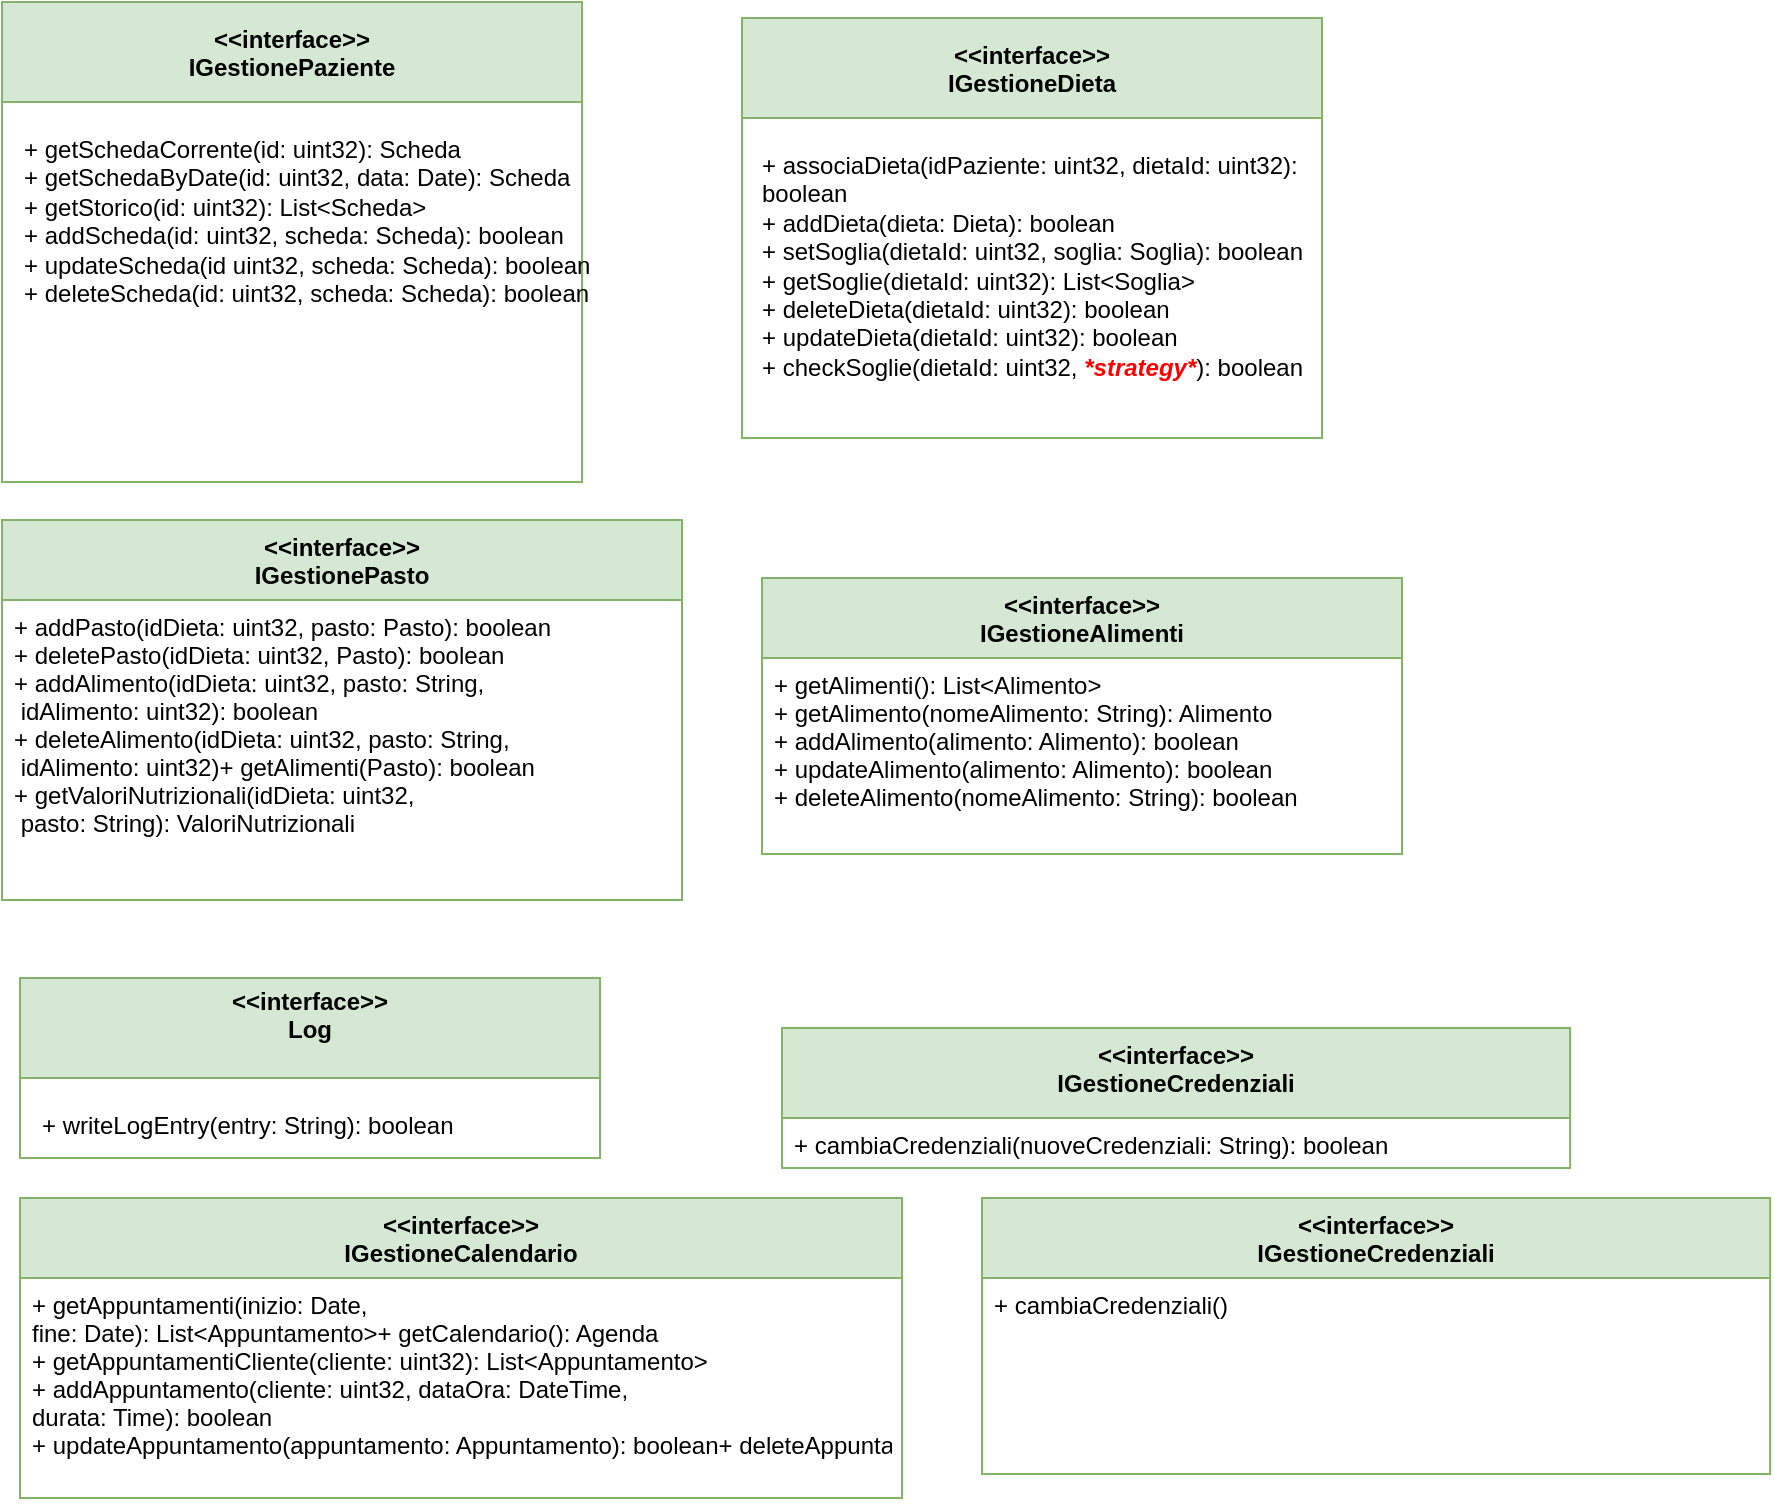 <mxfile version="18.0.7" type="device"><diagram name="Page-1" id="b5b7bab2-c9e2-2cf4-8b2a-24fd1a2a6d21"><mxGraphModel dx="1568" dy="863" grid="1" gridSize="10" guides="1" tooltips="1" connect="1" arrows="1" fold="1" page="1" pageScale="1" pageWidth="827" pageHeight="1169" background="none" math="0" shadow="0"><root><mxCell id="0"/><mxCell id="1" parent="0"/><mxCell id="Z8OVDwsl3y7lkO2g8T3F-1" value="&lt;&lt;interface&gt;&gt;&#xA;IGestionePaziente" style="swimlane;startSize=50;fillColor=#d5e8d4;strokeColor=#82b366;" vertex="1" parent="1"><mxGeometry x="70" y="72" width="290" height="240" as="geometry"/></mxCell><mxCell id="Z8OVDwsl3y7lkO2g8T3F-4" value="&lt;div&gt;+ getSchedaCorrente(id: uint32): Scheda&lt;br&gt;&lt;/div&gt;&lt;div&gt;+ getSchedaByDate(id: uint32, data: Date): Scheda&lt;br&gt;&lt;/div&gt;&lt;div&gt;+ getStorico(id: uint32): List&amp;lt;Scheda&amp;gt;&lt;br&gt;+ addScheda(id: uint32, scheda: Scheda): boolean&lt;br&gt;+ updateScheda(id uint32, scheda: Scheda): boolean&lt;br&gt;+ deleteScheda(id: uint32, scheda: Scheda): boolean&lt;br&gt;&lt;/div&gt;&lt;div&gt;&lt;br&gt;&lt;/div&gt;" style="text;whiteSpace=wrap;html=1;" vertex="1" parent="Z8OVDwsl3y7lkO2g8T3F-1"><mxGeometry x="9" y="60" width="290" height="30" as="geometry"/></mxCell><mxCell id="Z8OVDwsl3y7lkO2g8T3F-5" value="&lt;&lt;interface&gt;&gt;&#xA;IGestioneDieta" style="swimlane;startSize=50;fillColor=#d5e8d4;strokeColor=#82b366;" vertex="1" parent="1"><mxGeometry x="440" y="80" width="290" height="210" as="geometry"/></mxCell><mxCell id="Z8OVDwsl3y7lkO2g8T3F-6" value="+ associaDieta(idPaziente: uint32, dietaId: uint32): boolean&lt;br&gt;+ addDieta(dieta: Dieta): boolean&lt;br&gt;+ setSoglia(dietaId: uint32, soglia: Soglia): boolean&lt;br&gt;+ getSoglie(dietaId: uint32): List&amp;lt;Soglia&amp;gt;&lt;br&gt;+ deleteDieta(dietaId: uint32): boolean&lt;br&gt;+ updateDieta(dietaId: uint32): boolean&lt;br&gt;+ checkSoglie(dietaId: uint32, &lt;font color=&quot;#FF0000&quot;&gt;&lt;i&gt;&lt;b&gt;*strategy*&lt;/b&gt;&lt;/i&gt;&lt;/font&gt;): boolean&lt;br&gt;&lt;div&gt;&lt;br&gt;&lt;/div&gt;" style="text;whiteSpace=wrap;html=1;" vertex="1" parent="Z8OVDwsl3y7lkO2g8T3F-5"><mxGeometry x="8" y="60" width="290" height="30" as="geometry"/></mxCell><mxCell id="Z8OVDwsl3y7lkO2g8T3F-7" value="&lt;&lt;interface&gt;&gt;&#xA;IGestionePasto&#xA;" style="swimlane;fontStyle=1;align=center;verticalAlign=top;childLayout=stackLayout;horizontal=1;startSize=40;horizontalStack=0;resizeParent=1;resizeParentMax=0;resizeLast=0;collapsible=1;marginBottom=0;fillColor=#d5e8d4;strokeColor=#82b366;" vertex="1" parent="1"><mxGeometry x="70" y="331" width="340" height="190" as="geometry"/></mxCell><mxCell id="Z8OVDwsl3y7lkO2g8T3F-9" value="+ addPasto(idDieta: uint32, pasto: Pasto): boolean&#xA;+ deletePasto(idDieta: uint32, Pasto): boolean&#xA;+ addAlimento(idDieta: uint32, pasto: String,&#xA; idAlimento: uint32): boolean&#xA;+ deleteAlimento(idDieta: uint32, pasto: String,&#xA; idAlimento: uint32)+ getAlimenti(Pasto): boolean&#xA;+ getValoriNutrizionali(idDieta: uint32,&#xA; pasto: String): ValoriNutrizionali" style="text;align=left;verticalAlign=top;spacingLeft=4;spacingRight=4;overflow=hidden;rotatable=0;points=[[0,0.5],[1,0.5]];portConstraint=eastwest;" vertex="1" parent="Z8OVDwsl3y7lkO2g8T3F-7"><mxGeometry y="40" width="340" height="150" as="geometry"/></mxCell><mxCell id="Z8OVDwsl3y7lkO2g8T3F-11" value="&lt;&lt;interface&gt;&gt;&#xA;Log&#xA;" style="swimlane;startSize=50;fillColor=#d5e8d4;strokeColor=#82b366;" vertex="1" parent="1"><mxGeometry x="79" y="560" width="290" height="90" as="geometry"/></mxCell><mxCell id="Z8OVDwsl3y7lkO2g8T3F-12" value="&lt;div&gt;+ writeLogEntry(entry: String): boolean&lt;br&gt;&lt;/div&gt;&lt;div&gt;&lt;br&gt;&lt;/div&gt;&lt;div&gt;&lt;br&gt;&lt;/div&gt;" style="text;whiteSpace=wrap;html=1;" vertex="1" parent="Z8OVDwsl3y7lkO2g8T3F-11"><mxGeometry x="9" y="60" width="290" height="30" as="geometry"/></mxCell><mxCell id="Z8OVDwsl3y7lkO2g8T3F-13" value="&lt;&lt;interface&gt;&gt;&#xA;IGestioneAlimenti" style="swimlane;fontStyle=1;align=center;verticalAlign=top;childLayout=stackLayout;horizontal=1;startSize=40;horizontalStack=0;resizeParent=1;resizeParentMax=0;resizeLast=0;collapsible=1;marginBottom=0;fillColor=#d5e8d4;strokeColor=#82b366;" vertex="1" parent="1"><mxGeometry x="450" y="360" width="320" height="138" as="geometry"/></mxCell><mxCell id="Z8OVDwsl3y7lkO2g8T3F-15" value="+ getAlimenti(): List&lt;Alimento&gt;&#xA;+ getAlimento(nomeAlimento: String): Alimento&#xA;+ addAlimento(alimento: Alimento): boolean &#xA;+ updateAlimento(alimento: Alimento): boolean&#xA;+ deleteAlimento(nomeAlimento: String): boolean&#xA;&#xA;" style="text;align=left;verticalAlign=top;spacingLeft=4;spacingRight=4;overflow=hidden;rotatable=0;points=[[0,0.5],[1,0.5]];portConstraint=eastwest;" vertex="1" parent="Z8OVDwsl3y7lkO2g8T3F-13"><mxGeometry y="40" width="320" height="98" as="geometry"/></mxCell><mxCell id="Z8OVDwsl3y7lkO2g8T3F-16" value="&lt;&lt;interface&gt;&gt;&#xA;IGestioneCredenziali" style="swimlane;fontStyle=1;align=center;verticalAlign=top;childLayout=stackLayout;horizontal=1;startSize=45;horizontalStack=0;resizeParent=1;resizeParentMax=0;resizeLast=0;collapsible=1;marginBottom=0;fillColor=#d5e8d4;strokeColor=#82b366;" vertex="1" parent="1"><mxGeometry x="459.997" y="585" width="394.07" height="70" as="geometry"/></mxCell><mxCell id="Z8OVDwsl3y7lkO2g8T3F-18" value="+ cambiaCredenziali(nuoveCredenziali: String): boolean" style="text;align=left;verticalAlign=top;spacingLeft=4;spacingRight=4;overflow=hidden;rotatable=0;points=[[0,0.5],[1,0.5]];portConstraint=eastwest;" vertex="1" parent="Z8OVDwsl3y7lkO2g8T3F-16"><mxGeometry y="45" width="394.07" height="25" as="geometry"/></mxCell><mxCell id="Z8OVDwsl3y7lkO2g8T3F-19" value="&lt;&lt;interface&gt;&gt;&#xA;IGestioneCalendario" style="swimlane;fontStyle=1;align=center;verticalAlign=top;childLayout=stackLayout;horizontal=1;startSize=40;horizontalStack=0;resizeParent=1;resizeParentMax=0;resizeLast=0;collapsible=1;marginBottom=0;fillColor=#d5e8d4;strokeColor=#82b366;" vertex="1" parent="1"><mxGeometry x="79" y="670" width="441" height="150" as="geometry"/></mxCell><mxCell id="Z8OVDwsl3y7lkO2g8T3F-21" value="+ getAppuntamenti(inizio: Date,&#xA;fine: Date): List&lt;Appuntamento&gt;+ getCalendario(): Agenda&#xA;+ getAppuntamentiCliente(cliente: uint32): List&lt;Appuntamento&gt; &#xA;+ addAppuntamento(cliente: uint32, dataOra: DateTime, &#xA;durata: Time): boolean&#xA;+ updateAppuntamento(appuntamento: Appuntamento): boolean+ deleteAppuntamento(appuntamento: DateTime): boolean" style="text;align=left;verticalAlign=top;spacingLeft=4;spacingRight=4;overflow=hidden;rotatable=0;points=[[0,0.5],[1,0.5]];portConstraint=eastwest;" vertex="1" parent="Z8OVDwsl3y7lkO2g8T3F-19"><mxGeometry y="40" width="441" height="110" as="geometry"/></mxCell><mxCell id="Z8OVDwsl3y7lkO2g8T3F-22" value="&lt;&lt;interface&gt;&gt;&#xA;IGestioneCredenziali&#xA;" style="swimlane;fontStyle=1;align=center;verticalAlign=top;childLayout=stackLayout;horizontal=1;startSize=40;horizontalStack=0;resizeParent=1;resizeParentMax=0;resizeLast=0;collapsible=1;marginBottom=0;fillColor=#d5e8d4;strokeColor=#82b366;" vertex="1" parent="1"><mxGeometry x="559.997" y="670" width="394.068" height="138" as="geometry"/></mxCell><mxCell id="Z8OVDwsl3y7lkO2g8T3F-24" value="+ cambiaCredenziali()" style="text;align=left;verticalAlign=top;spacingLeft=4;spacingRight=4;overflow=hidden;rotatable=0;points=[[0,0.5],[1,0.5]];portConstraint=eastwest;" vertex="1" parent="Z8OVDwsl3y7lkO2g8T3F-22"><mxGeometry y="40" width="394.068" height="98" as="geometry"/></mxCell></root></mxGraphModel></diagram></mxfile>